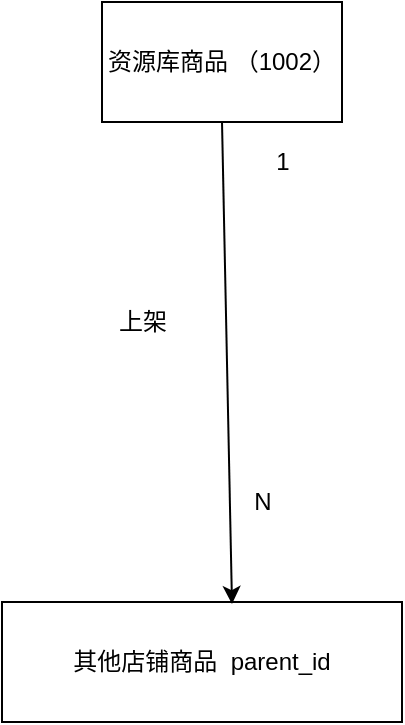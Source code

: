 <mxfile version="20.6.2" type="github">
  <diagram id="z1rB8hc0lJCditMYBdqV" name="第 1 页">
    <mxGraphModel dx="1404" dy="733" grid="1" gridSize="10" guides="1" tooltips="1" connect="1" arrows="1" fold="1" page="1" pageScale="1" pageWidth="1200" pageHeight="1920" math="0" shadow="0">
      <root>
        <mxCell id="0" />
        <mxCell id="1" parent="0" />
        <mxCell id="JSezwWm1jPMsEun-NspH-1" value="资源库商品 （1002）" style="rounded=0;whiteSpace=wrap;html=1;" vertex="1" parent="1">
          <mxGeometry x="360" y="110" width="120" height="60" as="geometry" />
        </mxCell>
        <mxCell id="JSezwWm1jPMsEun-NspH-2" value="其他店铺商品&amp;nbsp;&amp;nbsp;&lt;span style=&quot;&quot;&gt;parent_id&lt;/span&gt;" style="rounded=0;whiteSpace=wrap;html=1;" vertex="1" parent="1">
          <mxGeometry x="310" y="410" width="200" height="60" as="geometry" />
        </mxCell>
        <mxCell id="JSezwWm1jPMsEun-NspH-6" value="&lt;br&gt;" style="text;html=1;align=center;verticalAlign=middle;resizable=0;points=[];autosize=1;strokeColor=none;fillColor=none;" vertex="1" parent="1">
          <mxGeometry x="425" y="430" width="20" height="30" as="geometry" />
        </mxCell>
        <mxCell id="JSezwWm1jPMsEun-NspH-7" value="上架" style="text;html=1;align=center;verticalAlign=middle;resizable=0;points=[];autosize=1;strokeColor=none;fillColor=none;" vertex="1" parent="1">
          <mxGeometry x="355" y="255" width="50" height="30" as="geometry" />
        </mxCell>
        <mxCell id="JSezwWm1jPMsEun-NspH-8" value="" style="endArrow=classic;html=1;rounded=0;exitX=0.5;exitY=1;exitDx=0;exitDy=0;entryX=0.575;entryY=0.017;entryDx=0;entryDy=0;entryPerimeter=0;" edge="1" parent="1" source="JSezwWm1jPMsEun-NspH-1" target="JSezwWm1jPMsEun-NspH-2">
          <mxGeometry width="50" height="50" relative="1" as="geometry">
            <mxPoint x="570" y="400" as="sourcePoint" />
            <mxPoint x="620" y="350" as="targetPoint" />
          </mxGeometry>
        </mxCell>
        <mxCell id="JSezwWm1jPMsEun-NspH-9" value="1" style="text;html=1;align=center;verticalAlign=middle;resizable=0;points=[];autosize=1;strokeColor=none;fillColor=none;" vertex="1" parent="1">
          <mxGeometry x="435" y="175" width="30" height="30" as="geometry" />
        </mxCell>
        <mxCell id="JSezwWm1jPMsEun-NspH-10" value="N" style="text;html=1;align=center;verticalAlign=middle;resizable=0;points=[];autosize=1;strokeColor=none;fillColor=none;" vertex="1" parent="1">
          <mxGeometry x="425" y="345" width="30" height="30" as="geometry" />
        </mxCell>
      </root>
    </mxGraphModel>
  </diagram>
</mxfile>
